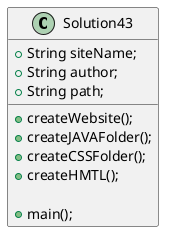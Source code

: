 @startuml
'https://plantuml.com/class-diagram

class Solution43{
    +String siteName;
    +String author;
    +String path;

    +createWebsite();
    +createJAVAFolder();
    +createCSSFolder();
    +createHMTL();

    +main();

}
@enduml